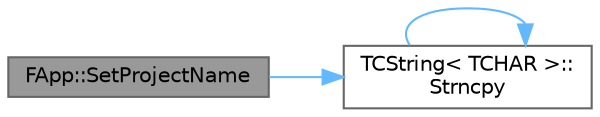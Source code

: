 digraph "FApp::SetProjectName"
{
 // INTERACTIVE_SVG=YES
 // LATEX_PDF_SIZE
  bgcolor="transparent";
  edge [fontname=Helvetica,fontsize=10,labelfontname=Helvetica,labelfontsize=10];
  node [fontname=Helvetica,fontsize=10,shape=box,height=0.2,width=0.4];
  rankdir="LR";
  Node1 [id="Node000001",label="FApp::SetProjectName",height=0.2,width=0.4,color="gray40", fillcolor="grey60", style="filled", fontcolor="black",tooltip="Sets the name of the current project."];
  Node1 -> Node2 [id="edge1_Node000001_Node000002",color="steelblue1",style="solid",tooltip=" "];
  Node2 [id="Node000002",label="TCString\< TCHAR \>::\lStrncpy",height=0.2,width=0.4,color="grey40", fillcolor="white", style="filled",URL="$df/d74/structTCString.html#ab62666185d3ff0f0749eb4d9a6bfcbe1",tooltip=" "];
  Node2 -> Node2 [id="edge2_Node000002_Node000002",color="steelblue1",style="solid",tooltip=" "];
}
